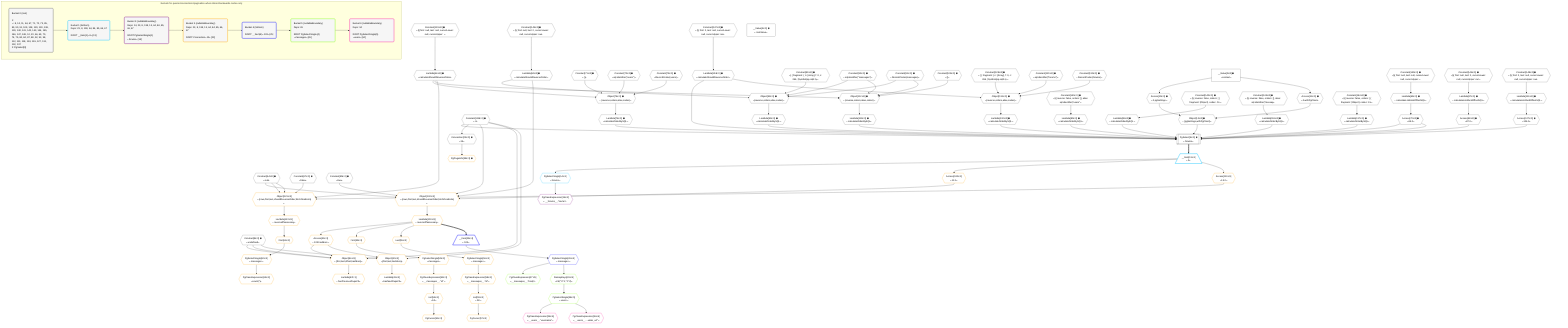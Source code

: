 %%{init: {'themeVariables': { 'fontSize': '12px'}}}%%
graph TD
    classDef path fill:#eee,stroke:#000,color:#000
    classDef plan fill:#fff,stroke-width:1px,color:#000
    classDef itemplan fill:#fff,stroke-width:2px,color:#000
    classDef unbatchedplan fill:#dff,stroke-width:1px,color:#000
    classDef sideeffectplan fill:#fcc,stroke-width:2px,color:#000
    classDef bucket fill:#f6f6f6,color:#000,stroke-width:2px,text-align:left


    %% plan dependencies
    PgSelect9[["PgSelect[9∈0] ➊<br />ᐸforumsᐳ"]]:::plan
    Object12{{"Object[12∈0] ➊<br />ᐸ{pgSettings,withPgClient}ᐳ"}}:::plan
    Constant138{{"Constant[138∈0] ➊<br />ᐸ2ᐳ"}}:::plan
    Access70{{"Access[70∈0] ➊<br />ᐸ69.0ᐳ"}}:::plan
    Lambda75{{"Lambda[75∈0] ➊<br />ᐸcalculateOrderBySQLᐳ"}}:::plan
    Lambda80{{"Lambda[80∈0] ➊<br />ᐸcalculateOrderBySQLᐳ"}}:::plan
    Access88{{"Access[88∈0] ➊<br />ᐸ87.0ᐳ"}}:::plan
    Lambda93{{"Lambda[93∈0] ➊<br />ᐸcalculateOrderBySQLᐳ"}}:::plan
    Lambda98{{"Lambda[98∈0] ➊<br />ᐸcalculateOrderBySQLᐳ"}}:::plan
    Lambda113{{"Lambda[113∈0] ➊<br />ᐸcalculateOrderBySQLᐳ"}}:::plan
    Lambda118{{"Lambda[118∈0] ➊<br />ᐸcalculateOrderBySQLᐳ"}}:::plan
    Lambda124{{"Lambda[124∈0] ➊<br />ᐸcalculateShouldReverseOrderᐳ"}}:::plan
    Access127{{"Access[127∈0] ➊<br />ᐸ126.0ᐳ"}}:::plan
    Lambda132{{"Lambda[132∈0] ➊<br />ᐸcalculateOrderBySQLᐳ"}}:::plan
    Lambda137{{"Lambda[137∈0] ➊<br />ᐸcalculateOrderBySQLᐳ"}}:::plan
    Object12 & Constant138 & Access70 & Lambda75 & Lambda80 & Access88 & Lambda93 & Lambda98 & Access70 & Lambda113 & Lambda118 & Lambda124 & Access127 & Lambda132 & Lambda137 --> PgSelect9
    Object74{{"Object[74∈0] ➊<br />ᐸ{reverse,orders,alias,codec}ᐳ"}}:::plan
    Lambda66{{"Lambda[66∈0] ➊<br />ᐸcalculateShouldReverseOrderᐳ"}}:::plan
    Constant71{{"Constant[71∈0] ➊<br />ᐸ[]ᐳ"}}:::plan
    Constant72{{"Constant[72∈0] ➊<br />ᐸsql.identifier(”users”)ᐳ"}}:::plan
    Constant73{{"Constant[73∈0] ➊<br />ᐸRecordCodec(users)ᐳ"}}:::plan
    Lambda66 & Constant71 & Constant72 & Constant73 --> Object74
    Object92{{"Object[92∈0] ➊<br />ᐸ{reverse,orders,alias,codec}ᐳ"}}:::plan
    Lambda84{{"Lambda[84∈0] ➊<br />ᐸcalculateShouldReverseOrderᐳ"}}:::plan
    Constant89{{"Constant[89∈0] ➊<br />ᐸ[ { fragment: { n: [Array], f: 0, c: 266, [Symbol(pg-sql2-tyᐳ"}}:::plan
    Constant90{{"Constant[90∈0] ➊<br />ᐸsql.identifier(”messages”)ᐳ"}}:::plan
    Constant91{{"Constant[91∈0] ➊<br />ᐸRecordCodec(messages)ᐳ"}}:::plan
    Lambda84 & Constant89 & Constant90 & Constant91 --> Object92
    Object112{{"Object[112∈0] ➊<br />ᐸ{reverse,orders,alias,codec}ᐳ"}}:::plan
    Constant109{{"Constant[109∈0] ➊<br />ᐸ[]ᐳ"}}:::plan
    Lambda66 & Constant109 & Constant90 & Constant91 --> Object112
    Object131{{"Object[131∈0] ➊<br />ᐸ{reverse,orders,alias,codec}ᐳ"}}:::plan
    Constant128{{"Constant[128∈0] ➊<br />ᐸ[ { fragment: { n: [Array], f: 0, c: 266, [Symbol(pg-sql2-tyᐳ"}}:::plan
    Constant129{{"Constant[129∈0] ➊<br />ᐸsql.identifier(”forums”)ᐳ"}}:::plan
    Constant130{{"Constant[130∈0] ➊<br />ᐸRecordCodec(forums)ᐳ"}}:::plan
    Lambda124 & Constant128 & Constant129 & Constant130 --> Object131
    Access10{{"Access[10∈0] ➊<br />ᐸ2.pgSettingsᐳ"}}:::plan
    Access11{{"Access[11∈0] ➊<br />ᐸ2.withPgClientᐳ"}}:::plan
    Access10 & Access11 --> Object12
    __Value2["__Value[2∈0] ➊<br />ᐸcontextᐳ"]:::plan
    __Value2 --> Access10
    __Value2 --> Access11
    Connection23{{"Connection[23∈0] ➊<br />ᐸ19ᐳ"}}:::plan
    Constant138 --> Connection23
    Constant139{{"Constant[139∈0] ➊<br />ᐸ§{ first: null, last: null, cursorLower: null, cursorUpper: ᐳ"}}:::plan
    Constant139 --> Lambda66
    Lambda69{{"Lambda[69∈0] ➊<br />ᐸcalculateLimitAndOffsetSQLᐳ"}}:::plan
    Constant140{{"Constant[140∈0] ➊<br />ᐸ§{ first: null, last: null, cursorLower: null, cursorUpper: ᐳ"}}:::plan
    Constant140 --> Lambda69
    Lambda69 --> Access70
    Object74 --> Lambda75
    Constant141{{"Constant[141∈0] ➊<br />ᐸ§{ reverse: false, orders: [], alias: sql.identifier(”users”ᐳ"}}:::plan
    Constant141 --> Lambda80
    Constant145{{"Constant[145∈0] ➊<br />ᐸ§{ first: null, last: 2, cursorLower: null, cursorUpper: nulᐳ"}}:::plan
    Constant145 --> Lambda84
    Lambda87{{"Lambda[87∈0] ➊<br />ᐸcalculateLimitAndOffsetSQLᐳ"}}:::plan
    Constant146{{"Constant[146∈0] ➊<br />ᐸ§{ first: null, last: 2, cursorLower: null, cursorUpper: nulᐳ"}}:::plan
    Constant146 --> Lambda87
    Lambda87 --> Access88
    Object92 --> Lambda93
    Constant142{{"Constant[142∈0] ➊<br />ᐸ§{ reverse: false, orders: [ { fragment: [Object], codec: Coᐳ"}}:::plan
    Constant142 --> Lambda98
    Object112 --> Lambda113
    Constant143{{"Constant[143∈0] ➊<br />ᐸ§{ reverse: false, orders: [], alias: sql.identifier(”messagᐳ"}}:::plan
    Constant143 --> Lambda118
    Constant147{{"Constant[147∈0] ➊<br />ᐸ§{ first: 2, last: null, cursorLower: null, cursorUpper: nulᐳ"}}:::plan
    Constant147 --> Lambda124
    Lambda126{{"Lambda[126∈0] ➊<br />ᐸcalculateLimitAndOffsetSQLᐳ"}}:::plan
    Constant148{{"Constant[148∈0] ➊<br />ᐸ§{ first: 2, last: null, cursorLower: null, cursorUpper: nulᐳ"}}:::plan
    Constant148 --> Lambda126
    Lambda126 --> Access127
    Object131 --> Lambda132
    Constant144{{"Constant[144∈0] ➊<br />ᐸ§{ reverse: false, orders: [ { fragment: [Object], codec: Coᐳ"}}:::plan
    Constant144 --> Lambda137
    __Value4["__Value[4∈0] ➊<br />ᐸrootValueᐳ"]:::plan
    Constant8{{"Constant[8∈0] ➊<br />ᐸundefinedᐳ"}}:::plan
    Constant64{{"Constant[64∈0] ➊<br />ᐸnullᐳ"}}:::plan
    Constant67{{"Constant[67∈0] ➊<br />ᐸfalseᐳ"}}:::plan
    Constant85{{"Constant[85∈0] ➊<br />ᐸtrueᐳ"}}:::plan
    __Item13[/"__Item[13∈1]<br />ᐸ9ᐳ"\]:::itemplan
    PgSelect9 ==> __Item13
    PgSelectSingle14{{"PgSelectSingle[14∈1]<br />ᐸforumsᐳ"}}:::plan
    __Item13 --> PgSelectSingle14
    PgClassExpression15{{"PgClassExpression[15∈2]<br />ᐸ__forums__.”name”ᐳ"}}:::plan
    PgSelectSingle14 --> PgClassExpression15
    Object102{{"Object[102∈3]<br />ᐸ{rows,first,last,shouldReverseOrder,fetchOneExtra}ᐳ"}}:::plan
    Access100{{"Access[100∈3]<br />ᐸ13.1ᐳ"}}:::plan
    Access100 & Constant64 & Constant138 & Lambda84 & Constant85 --> Object102
    Object121{{"Object[121∈3]<br />ᐸ{rows,first,last,shouldReverseOrder,fetchOneExtra}ᐳ"}}:::plan
    Access119{{"Access[119∈3]<br />ᐸ13.2ᐳ"}}:::plan
    Access119 & Constant64 & Constant64 & Lambda66 & Constant67 --> Object121
    Object46{{"Object[46∈3]<br />ᐸ{first,last,offset,hasMore}ᐳ"}}:::plan
    Access41{{"Access[41∈3]<br />ᐸ103.hasMoreᐳ"}}:::plan
    Constant8 & Constant138 & Constant8 & Access41 --> Object46
    Object42{{"Object[42∈3]<br />ᐸ{first,last,hasMore}ᐳ"}}:::plan
    Constant8 & Constant138 & Access41 --> Object42
    PgPageInfo38{{"PgPageInfo[38∈3] ➊"}}:::plan
    Connection23 --> PgPageInfo38
    Lambda103{{"Lambda[103∈3]<br />ᐸreverseIfNecessaryᐳ"}}:::plan
    Lambda103 --> Access41
    Lambda43{{"Lambda[43∈3]<br />ᐸhasNextPageCbᐳ"}}:::plan
    Object42 --> Lambda43
    Lambda47{{"Lambda[47∈3]<br />ᐸhasPreviousPageCbᐳ"}}:::plan
    Object46 --> Lambda47
    First49{{"First[49∈3]"}}:::plan
    Lambda103 --> First49
    PgSelectSingle50{{"PgSelectSingle[50∈3]<br />ᐸmessagesᐳ"}}:::plan
    First49 --> PgSelectSingle50
    PgCursor51{{"PgCursor[51∈3]"}}:::plan
    List53{{"List[53∈3]<br />ᐸ52ᐳ"}}:::plan
    List53 --> PgCursor51
    PgClassExpression52{{"PgClassExpression[52∈3]<br />ᐸ__messages__.”id”ᐳ"}}:::plan
    PgSelectSingle50 --> PgClassExpression52
    PgClassExpression52 --> List53
    Last55{{"Last[55∈3]"}}:::plan
    Lambda103 --> Last55
    PgSelectSingle56{{"PgSelectSingle[56∈3]<br />ᐸmessagesᐳ"}}:::plan
    Last55 --> PgSelectSingle56
    PgCursor57{{"PgCursor[57∈3]"}}:::plan
    List59{{"List[59∈3]<br />ᐸ58ᐳ"}}:::plan
    List59 --> PgCursor57
    PgClassExpression58{{"PgClassExpression[58∈3]<br />ᐸ__messages__.”id”ᐳ"}}:::plan
    PgSelectSingle56 --> PgClassExpression58
    PgClassExpression58 --> List59
    First61{{"First[61∈3]"}}:::plan
    Lambda122{{"Lambda[122∈3]<br />ᐸreverseIfNecessaryᐳ"}}:::plan
    Lambda122 --> First61
    PgSelectSingle62{{"PgSelectSingle[62∈3]<br />ᐸmessagesᐳ"}}:::plan
    First61 --> PgSelectSingle62
    PgClassExpression63{{"PgClassExpression[63∈3]<br />ᐸcount(*)ᐳ"}}:::plan
    PgSelectSingle62 --> PgClassExpression63
    __Item13 --> Access100
    Object102 --> Lambda103
    __Item13 --> Access119
    Object121 --> Lambda122
    __Item25[/"__Item[25∈4]<br />ᐸ103ᐳ"\]:::itemplan
    Lambda103 ==> __Item25
    PgSelectSingle26{{"PgSelectSingle[26∈4]<br />ᐸmessagesᐳ"}}:::plan
    __Item25 --> PgSelectSingle26
    PgClassExpression27{{"PgClassExpression[27∈5]<br />ᐸ__messages__.”body”ᐳ"}}:::plan
    PgSelectSingle26 --> PgClassExpression27
    PgSelectSingle34{{"PgSelectSingle[34∈5]<br />ᐸusersᐳ"}}:::plan
    RemapKeys81{{"RemapKeys[81∈5]<br />ᐸ26:{”0”:1,”1”:2}ᐳ"}}:::plan
    RemapKeys81 --> PgSelectSingle34
    PgSelectSingle26 --> RemapKeys81
    PgClassExpression35{{"PgClassExpression[35∈6]<br />ᐸ__users__.”username”ᐳ"}}:::plan
    PgSelectSingle34 --> PgClassExpression35
    PgClassExpression36{{"PgClassExpression[36∈6]<br />ᐸ__users__....vatar_url”ᐳ"}}:::plan
    PgSelectSingle34 --> PgClassExpression36

    %% define steps

    subgraph "Buckets for queries/connections/pagination-when-inlined-backwards-nodes-only"
    Bucket0("Bucket 0 (root)<br /><br />1: <br />ᐳ: 8, 10, 11, 64, 67, 71, 72, 73, 85, 89, 90, 91, 109, 128, 129, 130, 138, 139, 140, 141, 142, 143, 144, 145, 146, 147, 148, 12, 23, 66, 69, 70, 74, 75, 80, 84, 87, 88, 92, 93, 98, 112, 113, 118, 124, 126, 127, 131, 132, 137<br />2: PgSelect[9]"):::bucket
    classDef bucket0 stroke:#696969
    class Bucket0,__Value2,__Value4,Constant8,PgSelect9,Access10,Access11,Object12,Connection23,Constant64,Lambda66,Constant67,Lambda69,Access70,Constant71,Constant72,Constant73,Object74,Lambda75,Lambda80,Lambda84,Constant85,Lambda87,Access88,Constant89,Constant90,Constant91,Object92,Lambda93,Lambda98,Constant109,Object112,Lambda113,Lambda118,Lambda124,Lambda126,Access127,Constant128,Constant129,Constant130,Object131,Lambda132,Lambda137,Constant138,Constant139,Constant140,Constant141,Constant142,Constant143,Constant144,Constant145,Constant146,Constant147,Constant148 bucket0
    Bucket1("Bucket 1 (listItem)<br />Deps: 23, 8, 138, 64, 84, 85, 66, 67<br /><br />ROOT __Item{1}ᐸ9ᐳ[13]"):::bucket
    classDef bucket1 stroke:#00bfff
    class Bucket1,__Item13,PgSelectSingle14 bucket1
    Bucket2("Bucket 2 (nullableBoundary)<br />Deps: 14, 23, 8, 138, 13, 64, 84, 85, 66, 67<br /><br />ROOT PgSelectSingle{1}ᐸforumsᐳ[14]"):::bucket
    classDef bucket2 stroke:#7f007f
    class Bucket2,PgClassExpression15 bucket2
    Bucket3("Bucket 3 (nullableBoundary)<br />Deps: 23, 8, 138, 13, 64, 84, 85, 66, 67<br /><br />ROOT Connectionᐸ19ᐳ[23]"):::bucket
    classDef bucket3 stroke:#ffa500
    class Bucket3,PgPageInfo38,Access41,Object42,Lambda43,Object46,Lambda47,First49,PgSelectSingle50,PgCursor51,PgClassExpression52,List53,Last55,PgSelectSingle56,PgCursor57,PgClassExpression58,List59,First61,PgSelectSingle62,PgClassExpression63,Access100,Object102,Lambda103,Access119,Object121,Lambda122 bucket3
    Bucket4("Bucket 4 (listItem)<br /><br />ROOT __Item{4}ᐸ103ᐳ[25]"):::bucket
    classDef bucket4 stroke:#0000ff
    class Bucket4,__Item25,PgSelectSingle26 bucket4
    Bucket5("Bucket 5 (nullableBoundary)<br />Deps: 26<br /><br />ROOT PgSelectSingle{4}ᐸmessagesᐳ[26]"):::bucket
    classDef bucket5 stroke:#7fff00
    class Bucket5,PgClassExpression27,PgSelectSingle34,RemapKeys81 bucket5
    Bucket6("Bucket 6 (nullableBoundary)<br />Deps: 34<br /><br />ROOT PgSelectSingle{5}ᐸusersᐳ[34]"):::bucket
    classDef bucket6 stroke:#ff1493
    class Bucket6,PgClassExpression35,PgClassExpression36 bucket6
    Bucket0 --> Bucket1
    Bucket1 --> Bucket2
    Bucket2 --> Bucket3
    Bucket3 --> Bucket4
    Bucket4 --> Bucket5
    Bucket5 --> Bucket6
    end